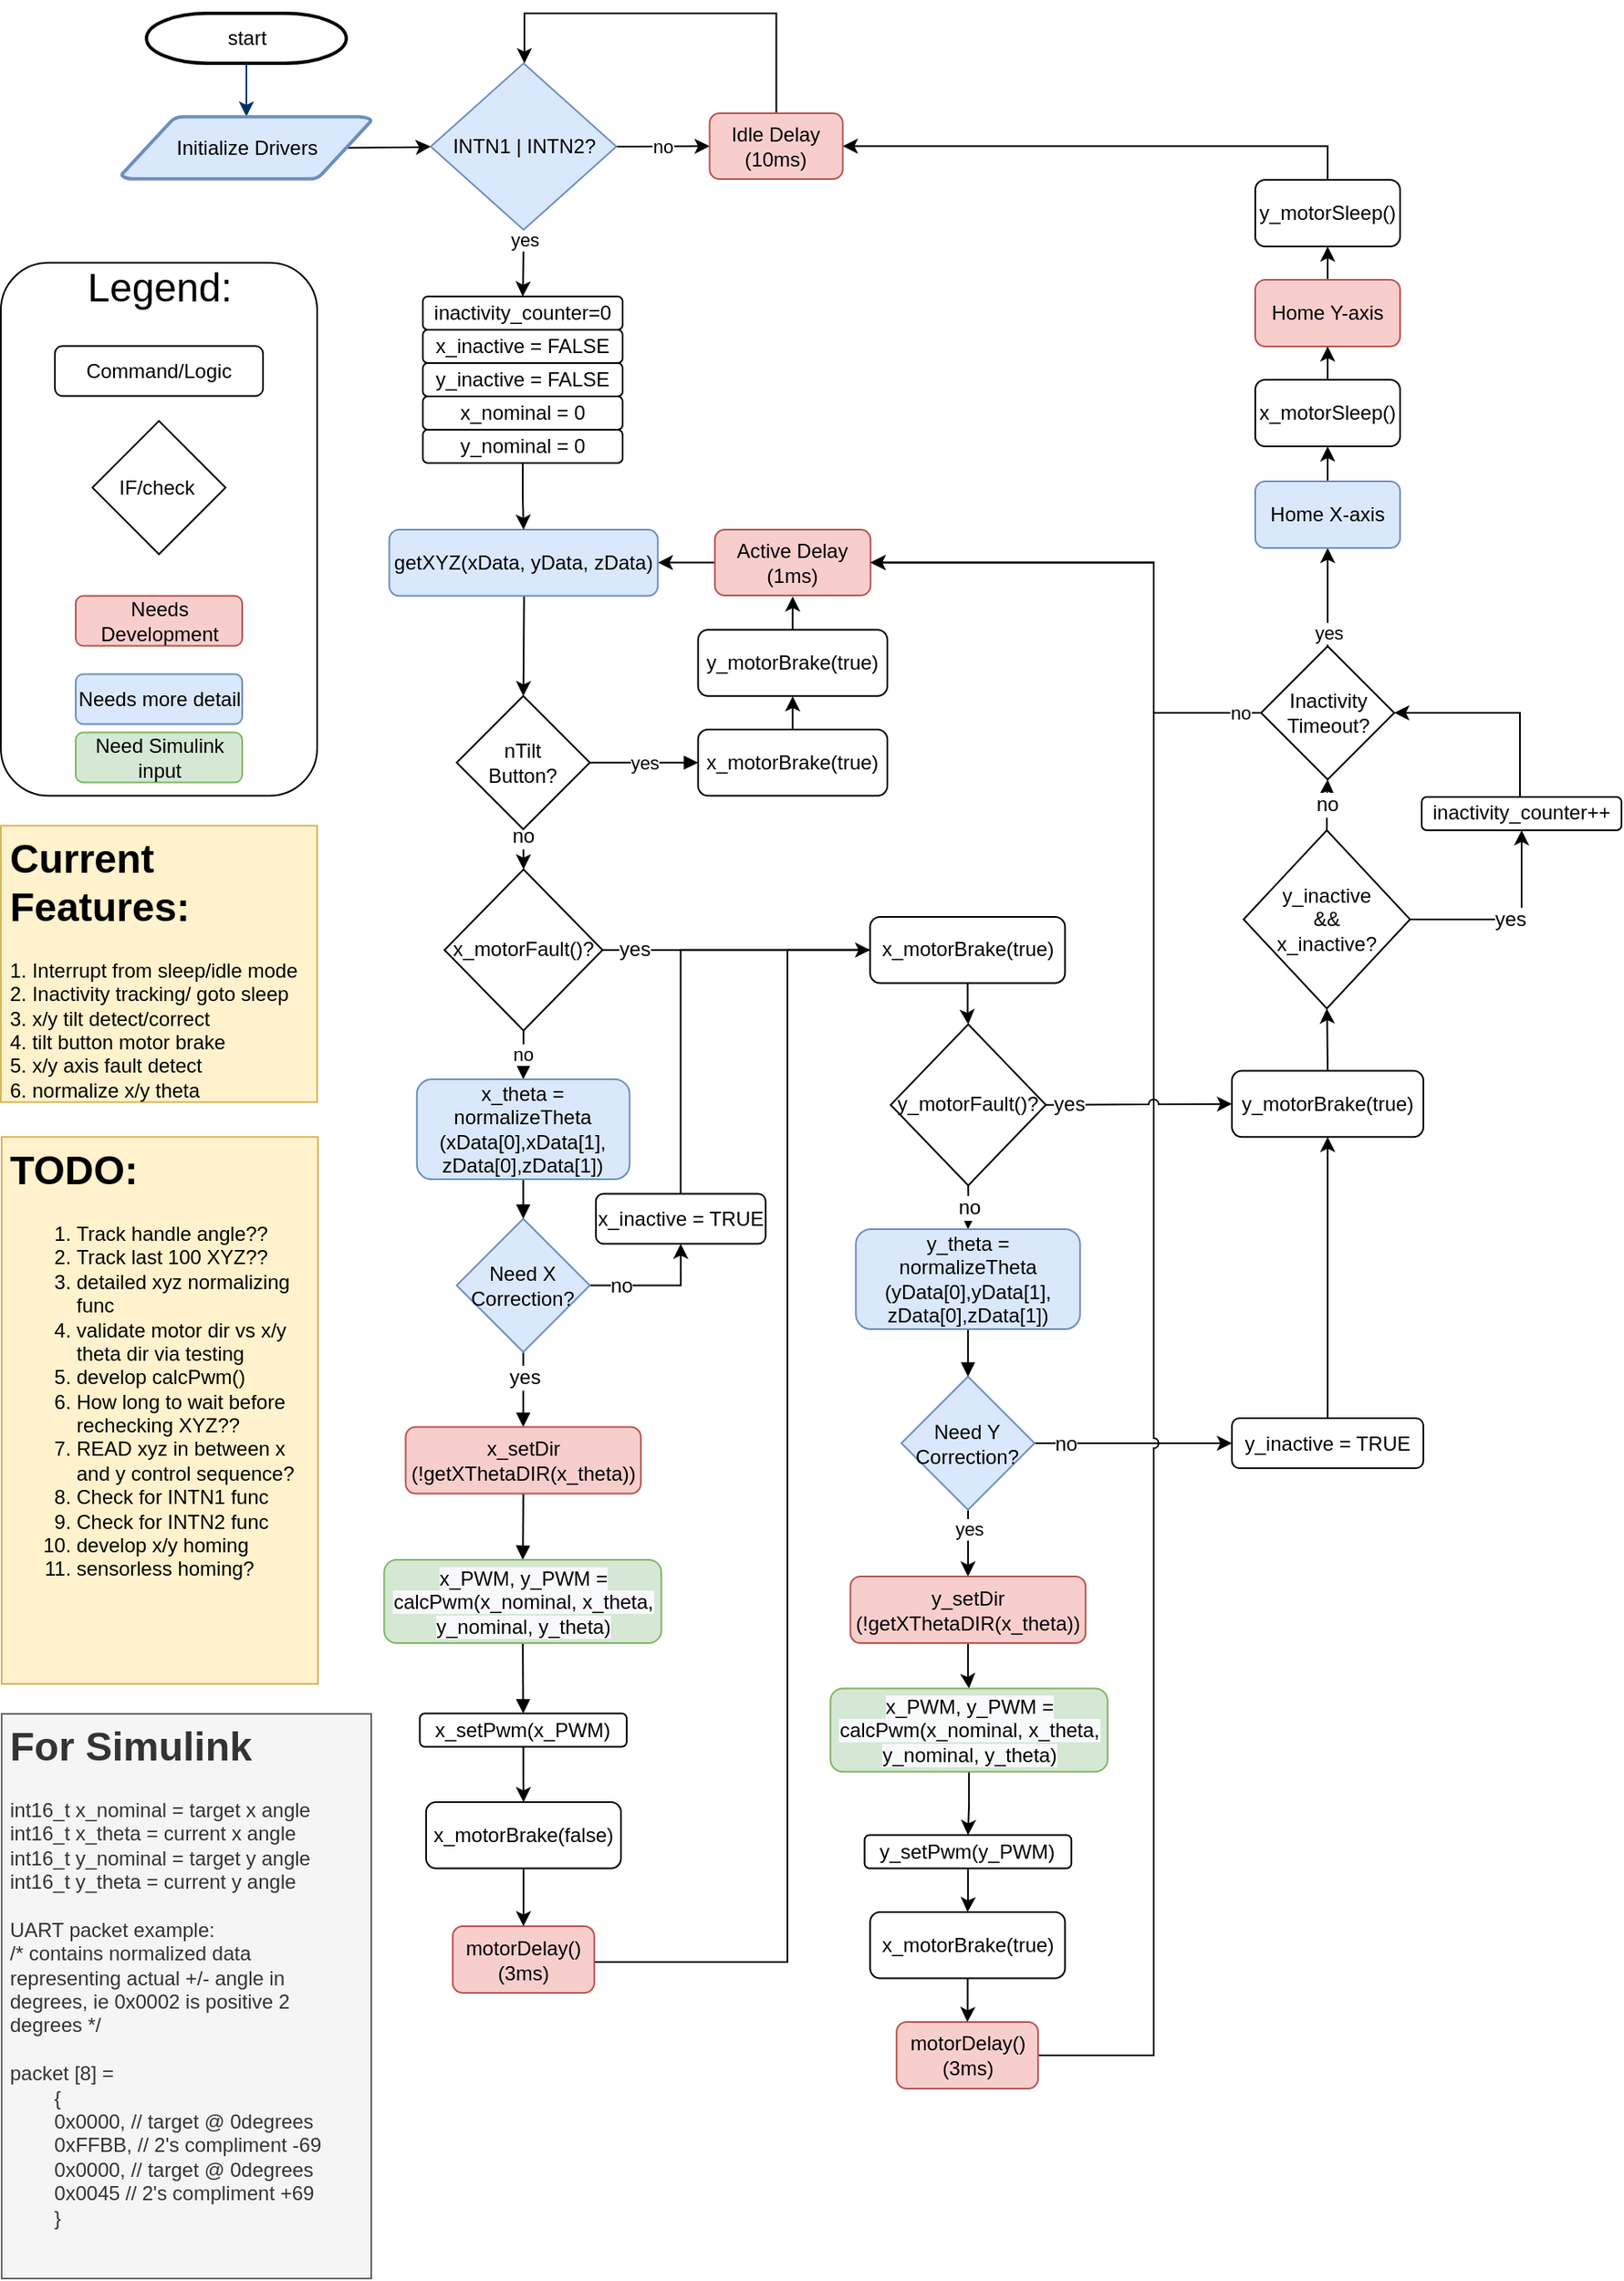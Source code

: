 <mxfile version="20.2.3" type="device"><diagram id="6a731a19-8d31-9384-78a2-239565b7b9f0" name="Page-1"><mxGraphModel dx="1038" dy="649" grid="1" gridSize="10" guides="1" tooltips="1" connect="1" arrows="1" fold="1" page="1" pageScale="1" pageWidth="1169" pageHeight="827" background="none" math="0" shadow="0"><root><mxCell id="0"/><mxCell id="1" parent="0"/><mxCell id="6xx32e4W89tOnhxUxuoX-129" value="" style="rounded=1;whiteSpace=wrap;html=1;strokeColor=default;" parent="1" vertex="1"><mxGeometry x="7.5" y="189.75" width="190" height="320" as="geometry"/></mxCell><mxCell id="2" value="start" style="shape=mxgraph.flowchart.terminator;strokeWidth=2;gradientColor=none;gradientDirection=north;fontStyle=0;html=1;" parent="1" vertex="1"><mxGeometry x="95" y="40" width="120" height="30" as="geometry"/></mxCell><mxCell id="6xx32e4W89tOnhxUxuoX-76" style="edgeStyle=orthogonalEdgeStyle;rounded=0;orthogonalLoop=0;jettySize=auto;html=1;entryX=0.5;entryY=0;entryDx=0;entryDy=0;exitX=0.48;exitY=0.981;exitDx=0;exitDy=0;exitPerimeter=0;noJump=0;jumpStyle=arc;" parent="1" source="6xx32e4W89tOnhxUxuoX-126" target="QE-McNRsje7gDKo0mKo5-7" edge="1"><mxGeometry relative="1" as="geometry"><mxPoint x="319.767" y="389.75" as="sourcePoint"/><Array as="points"><mxPoint x="321.82" y="388.75"/><mxPoint x="321.82" y="419.75"/></Array></mxGeometry></mxCell><mxCell id="7" style="fontStyle=1;strokeColor=#003366;strokeWidth=1;html=1;entryX=0.5;entryY=0;entryDx=0;entryDy=0;entryPerimeter=0;noJump=0;orthogonalLoop=0;jumpStyle=arc;" parent="1" source="2" target="6xx32e4W89tOnhxUxuoX-58" edge="1"><mxGeometry relative="1" as="geometry"/></mxCell><mxCell id="6xx32e4W89tOnhxUxuoX-59" style="edgeStyle=orthogonalEdgeStyle;rounded=0;orthogonalLoop=0;jettySize=auto;html=1;entryX=0;entryY=0.5;entryDx=0;entryDy=0;exitX=0.905;exitY=0.5;exitDx=0;exitDy=0;exitPerimeter=0;noJump=0;jumpStyle=arc;" parent="1" source="6xx32e4W89tOnhxUxuoX-58" target="6xx32e4W89tOnhxUxuoX-61" edge="1"><mxGeometry relative="1" as="geometry"><mxPoint x="260" y="130" as="targetPoint"/></mxGeometry></mxCell><mxCell id="6xx32e4W89tOnhxUxuoX-58" value="Initialize Drivers" style="shape=mxgraph.flowchart.data;strokeWidth=2;gradientDirection=north;fontStyle=0;html=1;fillColor=#dae8fc;strokeColor=#6c8ebf;" parent="1" vertex="1"><mxGeometry x="80" y="102" width="150" height="37.5" as="geometry"/></mxCell><mxCell id="6xx32e4W89tOnhxUxuoX-70" value="yes" style="edgeStyle=orthogonalEdgeStyle;rounded=0;orthogonalLoop=0;jettySize=auto;html=1;noJump=0;jumpStyle=arc;" parent="1" source="6xx32e4W89tOnhxUxuoX-61" target="6xx32e4W89tOnhxUxuoX-117" edge="1"><mxGeometry x="-0.669" relative="1" as="geometry"><mxPoint as="offset"/></mxGeometry></mxCell><mxCell id="6xx32e4W89tOnhxUxuoX-106" value="no" style="edgeStyle=orthogonalEdgeStyle;rounded=0;orthogonalLoop=0;jettySize=auto;html=1;entryX=0;entryY=0.5;entryDx=0;entryDy=0;noJump=0;jumpStyle=arc;" parent="1" source="6xx32e4W89tOnhxUxuoX-61" target="6xx32e4W89tOnhxUxuoX-105" edge="1"><mxGeometry relative="1" as="geometry"/></mxCell><mxCell id="6xx32e4W89tOnhxUxuoX-61" value="&lt;font style=&quot;font-size: 12px;&quot;&gt;INTN1 | INTN2?&lt;/font&gt;" style="rhombus;whiteSpace=wrap;html=1;fillColor=#dae8fc;strokeColor=#6c8ebf;" parent="1" vertex="1"><mxGeometry x="265.75" y="70" width="111.5" height="100" as="geometry"/></mxCell><mxCell id="6xx32e4W89tOnhxUxuoX-72" style="edgeStyle=orthogonalEdgeStyle;rounded=0;orthogonalLoop=0;jettySize=auto;html=1;entryX=1;entryY=0.5;entryDx=0;entryDy=0;exitX=0;exitY=0.5;exitDx=0;exitDy=0;noJump=0;jumpStyle=arc;" parent="1" source="6xx32e4W89tOnhxUxuoX-81" target="6xx32e4W89tOnhxUxuoX-126" edge="1"><mxGeometry relative="1" as="geometry"><mxPoint x="442.97" y="370.25" as="sourcePoint"/><mxPoint x="387.05" y="370.25" as="targetPoint"/></mxGeometry></mxCell><mxCell id="6xx32e4W89tOnhxUxuoX-81" value="&lt;span style=&quot;&quot;&gt;Active Delay (1ms)&lt;/span&gt;" style="rounded=1;whiteSpace=wrap;html=1;fillColor=#f8cecc;strokeColor=#b85450;" parent="1" vertex="1"><mxGeometry x="436.41" y="350" width="93.5" height="39.5" as="geometry"/></mxCell><mxCell id="JEm0pHdiT0iMDjbF1tSp-11" style="edgeStyle=orthogonalEdgeStyle;rounded=0;orthogonalLoop=1;jettySize=auto;html=1;" parent="1" source="6xx32e4W89tOnhxUxuoX-82" target="QE-McNRsje7gDKo0mKo5-20" edge="1"><mxGeometry relative="1" as="geometry"/></mxCell><mxCell id="6xx32e4W89tOnhxUxuoX-82" value="x_motorBrake(true)" style="rounded=1;whiteSpace=wrap;html=1;" parent="1" vertex="1"><mxGeometry x="529.67" y="582.5" width="117.05" height="39.75" as="geometry"/></mxCell><mxCell id="6xx32e4W89tOnhxUxuoX-110" value="yes" style="edgeStyle=orthogonalEdgeStyle;rounded=0;orthogonalLoop=0;jettySize=auto;html=1;entryX=0.5;entryY=0;entryDx=0;entryDy=0;noJump=0;jumpStyle=arc;" parent="1" source="6xx32e4W89tOnhxUxuoX-84" target="QE-McNRsje7gDKo0mKo5-53" edge="1"><mxGeometry x="-0.424" relative="1" as="geometry"><mxPoint as="offset"/></mxGeometry></mxCell><mxCell id="QE-McNRsje7gDKo0mKo5-81" value="no" style="edgeStyle=orthogonalEdgeStyle;rounded=0;jumpStyle=arc;orthogonalLoop=1;jettySize=auto;html=1;entryX=0;entryY=0.5;entryDx=0;entryDy=0;fontSize=12;endArrow=classic;endFill=1;" parent="1" source="6xx32e4W89tOnhxUxuoX-84" target="QE-McNRsje7gDKo0mKo5-70" edge="1"><mxGeometry x="-0.685" relative="1" as="geometry"><mxPoint as="offset"/></mxGeometry></mxCell><mxCell id="6xx32e4W89tOnhxUxuoX-84" value="Need Y Correction?" style="rhombus;whiteSpace=wrap;html=1;fillColor=#dae8fc;strokeColor=#6c8ebf;" parent="1" vertex="1"><mxGeometry x="548.45" y="858.5" width="80" height="80" as="geometry"/></mxCell><mxCell id="JEm0pHdiT0iMDjbF1tSp-14" style="edgeStyle=orthogonalEdgeStyle;rounded=0;orthogonalLoop=1;jettySize=auto;html=1;entryX=0.5;entryY=0;entryDx=0;entryDy=0;" parent="1" source="6xx32e4W89tOnhxUxuoX-88" target="JEm0pHdiT0iMDjbF1tSp-12" edge="1"><mxGeometry relative="1" as="geometry"/></mxCell><mxCell id="6xx32e4W89tOnhxUxuoX-88" value="x_setPwm(x_PWM)" style="rounded=1;whiteSpace=wrap;html=1;" parent="1" vertex="1"><mxGeometry x="259.19" y="1060.75" width="124.25" height="20" as="geometry"/></mxCell><mxCell id="QE-McNRsje7gDKo0mKo5-87" style="edgeStyle=orthogonalEdgeStyle;rounded=0;jumpStyle=arc;orthogonalLoop=1;jettySize=auto;html=1;entryX=0.5;entryY=1;entryDx=0;entryDy=0;fontSize=12;endArrow=classic;endFill=1;" parent="1" source="6xx32e4W89tOnhxUxuoX-93" target="QE-McNRsje7gDKo0mKo5-83" edge="1"><mxGeometry relative="1" as="geometry"/></mxCell><mxCell id="6xx32e4W89tOnhxUxuoX-93" value="y_motorBrake(true)" style="rounded=1;whiteSpace=wrap;html=1;" parent="1" vertex="1"><mxGeometry x="747" y="674.88" width="115" height="39.75" as="geometry"/></mxCell><mxCell id="QE-McNRsje7gDKo0mKo5-25" style="edgeStyle=orthogonalEdgeStyle;rounded=0;orthogonalLoop=1;jettySize=auto;html=1;entryX=1;entryY=0.5;entryDx=0;entryDy=0;jumpStyle=arc;exitX=1;exitY=0.5;exitDx=0;exitDy=0;" parent="1" source="QE-McNRsje7gDKo0mKo5-63" target="6xx32e4W89tOnhxUxuoX-81" edge="1"><mxGeometry relative="1" as="geometry"><mxPoint x="707.32" y="1213.75" as="sourcePoint"/><Array as="points"><mxPoint x="700" y="1266"/><mxPoint x="700" y="370"/></Array></mxGeometry></mxCell><mxCell id="6xx32e4W89tOnhxUxuoX-101" value="&lt;h1&gt;TODO:&lt;/h1&gt;&lt;p&gt;&lt;/p&gt;&lt;ol&gt;&lt;li&gt;Track handle angle??&lt;/li&gt;&lt;li&gt;Track last 100 XYZ??&lt;/li&gt;&lt;li&gt;detailed xyz normalizing func&lt;/li&gt;&lt;li&gt;validate motor dir vs x/y theta dir via testing&lt;/li&gt;&lt;li&gt;develop calcPwm()&lt;/li&gt;&lt;li&gt;How long to wait before rechecking XYZ??&lt;/li&gt;&lt;li&gt;READ xyz in between x and y control sequence?&lt;/li&gt;&lt;li&gt;Check for INTN1 func&lt;/li&gt;&lt;li&gt;Check for INTN2 func&lt;/li&gt;&lt;li&gt;develop x/y homing&lt;/li&gt;&lt;li&gt;sensorless homing?&lt;/li&gt;&lt;/ol&gt;&lt;p&gt;&lt;/p&gt;" style="text;html=1;strokeColor=#d6b656;fillColor=#fff2cc;spacing=5;spacingTop=-20;whiteSpace=wrap;overflow=hidden;rounded=0;" parent="1" vertex="1"><mxGeometry x="8" y="714.63" width="190" height="328.37" as="geometry"/></mxCell><mxCell id="6xx32e4W89tOnhxUxuoX-104" value="yes" style="edgeStyle=orthogonalEdgeStyle;rounded=0;orthogonalLoop=0;jettySize=auto;html=1;exitX=0.5;exitY=0;exitDx=0;exitDy=0;entryX=0.5;entryY=1;entryDx=0;entryDy=0;noJump=0;jumpStyle=arc;" parent="1" source="6xx32e4W89tOnhxUxuoX-102" target="6xx32e4W89tOnhxUxuoX-144" edge="1"><mxGeometry x="-0.729" relative="1" as="geometry"><mxPoint x="716" y="280" as="targetPoint"/><Array as="points"/><mxPoint as="offset"/></mxGeometry></mxCell><mxCell id="6xx32e4W89tOnhxUxuoX-112" value="no" style="edgeStyle=orthogonalEdgeStyle;rounded=0;orthogonalLoop=0;jettySize=auto;html=1;entryX=1;entryY=0.5;entryDx=0;entryDy=0;exitX=0;exitY=0.5;exitDx=0;exitDy=0;noJump=0;jumpStyle=arc;" parent="1" source="6xx32e4W89tOnhxUxuoX-102" target="6xx32e4W89tOnhxUxuoX-81" edge="1"><mxGeometry x="-0.92" relative="1" as="geometry"><mxPoint as="offset"/><Array as="points"><mxPoint x="700" y="460"/><mxPoint x="700" y="370"/></Array></mxGeometry></mxCell><mxCell id="6xx32e4W89tOnhxUxuoX-102" value="Inactivity Timeout?" style="rhombus;whiteSpace=wrap;html=1;" parent="1" vertex="1"><mxGeometry x="764.5" y="420" width="80" height="80" as="geometry"/></mxCell><mxCell id="6xx32e4W89tOnhxUxuoX-107" style="edgeStyle=orthogonalEdgeStyle;rounded=0;orthogonalLoop=0;jettySize=auto;html=1;entryX=0.5;entryY=0;entryDx=0;entryDy=0;noJump=0;jumpStyle=arc;" parent="1" source="6xx32e4W89tOnhxUxuoX-105" target="6xx32e4W89tOnhxUxuoX-61" edge="1"><mxGeometry relative="1" as="geometry"><Array as="points"><mxPoint x="473" y="40"/><mxPoint x="322" y="40"/><mxPoint x="322" y="70"/></Array></mxGeometry></mxCell><mxCell id="6xx32e4W89tOnhxUxuoX-105" value="&lt;span style=&quot;&quot;&gt;Idle Delay (10ms)&lt;/span&gt;" style="rounded=1;whiteSpace=wrap;html=1;fillColor=#f8cecc;strokeColor=#b85450;" parent="1" vertex="1"><mxGeometry x="433.25" y="100" width="80" height="39.5" as="geometry"/></mxCell><mxCell id="QE-McNRsje7gDKo0mKo5-91" style="edgeStyle=orthogonalEdgeStyle;rounded=0;jumpStyle=arc;orthogonalLoop=1;jettySize=auto;html=1;entryX=1;entryY=0.5;entryDx=0;entryDy=0;fontSize=12;endArrow=classic;endFill=1;" parent="1" source="6xx32e4W89tOnhxUxuoX-115" target="6xx32e4W89tOnhxUxuoX-102" edge="1"><mxGeometry relative="1" as="geometry"><Array as="points"><mxPoint x="920" y="460"/></Array></mxGeometry></mxCell><mxCell id="6xx32e4W89tOnhxUxuoX-115" value="inactivity_counter++" style="rounded=1;whiteSpace=wrap;html=1;" parent="1" vertex="1"><mxGeometry x="861" y="510.49" width="120" height="20" as="geometry"/></mxCell><mxCell id="6xx32e4W89tOnhxUxuoX-117" value="inactivity_counter=0" style="rounded=1;whiteSpace=wrap;html=1;" parent="1" vertex="1"><mxGeometry x="261" y="210" width="120" height="20" as="geometry"/></mxCell><mxCell id="6xx32e4W89tOnhxUxuoX-120" value="Command/Logic" style="rounded=1;whiteSpace=wrap;html=1;strokeColor=default;" parent="1" vertex="1"><mxGeometry x="40" y="239.75" width="125" height="30" as="geometry"/></mxCell><mxCell id="6xx32e4W89tOnhxUxuoX-121" value="IF/check&amp;nbsp;" style="rhombus;whiteSpace=wrap;html=1;strokeColor=default;" parent="1" vertex="1"><mxGeometry x="62.5" y="284.75" width="80" height="80" as="geometry"/></mxCell><mxCell id="6xx32e4W89tOnhxUxuoX-124" value="&lt;font style=&quot;font-size: 24px;&quot;&gt;Legend:&lt;/font&gt;" style="text;html=1;strokeColor=none;fillColor=none;align=center;verticalAlign=middle;whiteSpace=wrap;rounded=0;" parent="1" vertex="1"><mxGeometry x="72.5" y="189.75" width="60" height="30" as="geometry"/></mxCell><mxCell id="6xx32e4W89tOnhxUxuoX-126" value="getXYZ(xData, yData, zData)" style="rounded=1;whiteSpace=wrap;html=1;fillColor=#dae8fc;strokeColor=#6c8ebf;" parent="1" vertex="1"><mxGeometry x="240.84" y="350" width="161.32" height="39.75" as="geometry"/></mxCell><mxCell id="6xx32e4W89tOnhxUxuoX-134" style="edgeStyle=orthogonalEdgeStyle;rounded=0;orthogonalLoop=0;jettySize=auto;html=1;entryX=0.5;entryY=1;entryDx=0;entryDy=0;fontSize=24;noJump=0;jumpStyle=arc;" parent="1" source="6xx32e4W89tOnhxUxuoX-130" target="6xx32e4W89tOnhxUxuoX-145" edge="1"><mxGeometry relative="1" as="geometry"/></mxCell><mxCell id="6xx32e4W89tOnhxUxuoX-130" value="x_motorSleep()" style="rounded=1;whiteSpace=wrap;html=1;" parent="1" vertex="1"><mxGeometry x="761" y="260" width="87" height="40" as="geometry"/></mxCell><mxCell id="QE-McNRsje7gDKo0mKo5-93" style="edgeStyle=orthogonalEdgeStyle;rounded=0;jumpStyle=arc;orthogonalLoop=1;jettySize=auto;html=1;entryX=1;entryY=0.5;entryDx=0;entryDy=0;fontSize=12;endArrow=classic;endFill=1;" parent="1" source="6xx32e4W89tOnhxUxuoX-133" target="6xx32e4W89tOnhxUxuoX-105" edge="1"><mxGeometry relative="1" as="geometry"><Array as="points"><mxPoint x="804" y="120"/></Array></mxGeometry></mxCell><mxCell id="6xx32e4W89tOnhxUxuoX-133" value="y_motorSleep()" style="rounded=1;whiteSpace=wrap;html=1;" parent="1" vertex="1"><mxGeometry x="761" y="140" width="87" height="40" as="geometry"/></mxCell><mxCell id="6xx32e4W89tOnhxUxuoX-165" style="edgeStyle=none;rounded=0;orthogonalLoop=0;jettySize=auto;html=1;entryX=0.5;entryY=1;entryDx=0;entryDy=0;fontSize=12;noJump=0;jumpStyle=arc;" parent="1" source="6xx32e4W89tOnhxUxuoX-144" target="6xx32e4W89tOnhxUxuoX-130" edge="1"><mxGeometry relative="1" as="geometry"/></mxCell><mxCell id="6xx32e4W89tOnhxUxuoX-144" value="Home X-axis" style="rounded=1;whiteSpace=wrap;html=1;fillColor=#dae8fc;strokeColor=#6c8ebf;" parent="1" vertex="1"><mxGeometry x="761" y="321" width="87" height="40" as="geometry"/></mxCell><mxCell id="6xx32e4W89tOnhxUxuoX-166" style="edgeStyle=none;rounded=0;orthogonalLoop=0;jettySize=auto;html=1;entryX=0.5;entryY=1;entryDx=0;entryDy=0;fontSize=12;noJump=0;jumpStyle=arc;" parent="1" source="6xx32e4W89tOnhxUxuoX-145" target="6xx32e4W89tOnhxUxuoX-133" edge="1"><mxGeometry relative="1" as="geometry"/></mxCell><mxCell id="6xx32e4W89tOnhxUxuoX-145" value="Home Y-axis" style="rounded=1;whiteSpace=wrap;html=1;fillColor=#f8cecc;strokeColor=#b85450;" parent="1" vertex="1"><mxGeometry x="761" y="200" width="87" height="40" as="geometry"/></mxCell><mxCell id="6xx32e4W89tOnhxUxuoX-158" value="no" style="edgeStyle=orthogonalEdgeStyle;rounded=0;orthogonalLoop=0;jettySize=auto;html=1;exitX=0.5;exitY=1;exitDx=0;exitDy=0;fontSize=12;noJump=0;jumpStyle=arc;entryX=0.5;entryY=0;entryDx=0;entryDy=0;" parent="1" source="QE-McNRsje7gDKo0mKo5-7" target="QE-McNRsje7gDKo0mKo5-15" edge="1"><mxGeometry x="-0.634" relative="1" as="geometry"><mxPoint x="308.32" y="847.75" as="sourcePoint"/><mxPoint x="319.18" y="558.83" as="targetPoint"/><Array as="points"/><mxPoint as="offset"/></mxGeometry></mxCell><mxCell id="6xx32e4W89tOnhxUxuoX-162" style="rounded=0;orthogonalLoop=0;jettySize=auto;html=1;fontSize=12;strokeColor=none;noJump=0;jumpStyle=arc;" parent="1" edge="1"><mxGeometry relative="1" as="geometry"><mxPoint x="403.32" y="1197.75" as="targetPoint"/><mxPoint x="403.32" y="1145.75" as="sourcePoint"/></mxGeometry></mxCell><mxCell id="QE-McNRsje7gDKo0mKo5-26" value="yes" style="edgeStyle=orthogonalEdgeStyle;rounded=0;jumpStyle=arc;orthogonalLoop=1;jettySize=auto;html=1;entryX=0;entryY=0.5;entryDx=0;entryDy=0;endArrow=block;endFill=1;" parent="1" source="QE-McNRsje7gDKo0mKo5-7" target="QE-McNRsje7gDKo0mKo5-9" edge="1"><mxGeometry relative="1" as="geometry"/></mxCell><mxCell id="QE-McNRsje7gDKo0mKo5-7" value="nTilt&lt;br&gt;Button?" style="rhombus;whiteSpace=wrap;html=1;" parent="1" vertex="1"><mxGeometry x="281.32" y="449.88" width="80" height="80" as="geometry"/></mxCell><mxCell id="JEm0pHdiT0iMDjbF1tSp-8" style="edgeStyle=orthogonalEdgeStyle;rounded=0;orthogonalLoop=1;jettySize=auto;html=1;entryX=0.5;entryY=1;entryDx=0;entryDy=0;" parent="1" source="QE-McNRsje7gDKo0mKo5-8" target="6xx32e4W89tOnhxUxuoX-81" edge="1"><mxGeometry relative="1" as="geometry"/></mxCell><mxCell id="QE-McNRsje7gDKo0mKo5-8" value="y_motorBrake(true)" style="rounded=1;whiteSpace=wrap;html=1;" parent="1" vertex="1"><mxGeometry x="426.32" y="410.13" width="113.68" height="39.75" as="geometry"/></mxCell><mxCell id="JEm0pHdiT0iMDjbF1tSp-7" style="edgeStyle=orthogonalEdgeStyle;rounded=0;orthogonalLoop=1;jettySize=auto;html=1;entryX=0.5;entryY=1;entryDx=0;entryDy=0;" parent="1" source="QE-McNRsje7gDKo0mKo5-9" target="QE-McNRsje7gDKo0mKo5-8" edge="1"><mxGeometry relative="1" as="geometry"/></mxCell><mxCell id="QE-McNRsje7gDKo0mKo5-9" value="x_motorBrake(true)" style="rounded=1;whiteSpace=wrap;html=1;" parent="1" vertex="1"><mxGeometry x="426.32" y="470" width="113.68" height="39.75" as="geometry"/></mxCell><mxCell id="QE-McNRsje7gDKo0mKo5-47" value="yes" style="edgeStyle=orthogonalEdgeStyle;rounded=0;jumpStyle=arc;orthogonalLoop=1;jettySize=auto;html=1;entryX=0.5;entryY=0;entryDx=0;entryDy=0;fontSize=12;endArrow=block;endFill=1;" parent="1" source="QE-McNRsje7gDKo0mKo5-14" target="QE-McNRsje7gDKo0mKo5-42" edge="1"><mxGeometry x="-0.342" y="1" relative="1" as="geometry"><mxPoint x="321.32" y="928.75" as="targetPoint"/><mxPoint as="offset"/></mxGeometry></mxCell><mxCell id="QE-McNRsje7gDKo0mKo5-71" value="no" style="edgeStyle=orthogonalEdgeStyle;rounded=0;jumpStyle=arc;orthogonalLoop=1;jettySize=auto;html=1;entryX=0.5;entryY=1;entryDx=0;entryDy=0;fontSize=12;endArrow=classic;endFill=1;" parent="1" source="QE-McNRsje7gDKo0mKo5-14" target="QE-McNRsje7gDKo0mKo5-69" edge="1"><mxGeometry x="-0.522" relative="1" as="geometry"><mxPoint as="offset"/></mxGeometry></mxCell><mxCell id="QE-McNRsje7gDKo0mKo5-14" value="Need X Correction?" style="rhombus;whiteSpace=wrap;html=1;fillColor=#dae8fc;strokeColor=#6c8ebf;" parent="1" vertex="1"><mxGeometry x="281.31" y="763.75" width="80" height="80" as="geometry"/></mxCell><mxCell id="QE-McNRsje7gDKo0mKo5-27" value="no" style="edgeStyle=orthogonalEdgeStyle;rounded=0;jumpStyle=arc;orthogonalLoop=1;jettySize=auto;html=1;entryX=0.5;entryY=0;entryDx=0;entryDy=0;endArrow=block;endFill=1;" parent="1" source="QE-McNRsje7gDKo0mKo5-15" target="QE-McNRsje7gDKo0mKo5-49" edge="1"><mxGeometry relative="1" as="geometry"><mxPoint x="320.962" y="720.71" as="targetPoint"/></mxGeometry></mxCell><mxCell id="QE-McNRsje7gDKo0mKo5-72" value="yes" style="edgeStyle=orthogonalEdgeStyle;rounded=0;jumpStyle=arc;orthogonalLoop=1;jettySize=auto;html=1;entryX=0;entryY=0.5;entryDx=0;entryDy=0;fontSize=12;endArrow=classic;endFill=1;" parent="1" source="QE-McNRsje7gDKo0mKo5-15" target="6xx32e4W89tOnhxUxuoX-82" edge="1"><mxGeometry x="-0.765" relative="1" as="geometry"><mxPoint as="offset"/></mxGeometry></mxCell><mxCell id="QE-McNRsje7gDKo0mKo5-15" value="x_motorFault()?" style="rhombus;whiteSpace=wrap;html=1;" parent="1" vertex="1"><mxGeometry x="274" y="554" width="94.94" height="96.75" as="geometry"/></mxCell><mxCell id="QE-McNRsje7gDKo0mKo5-62" value="no" style="edgeStyle=orthogonalEdgeStyle;rounded=0;jumpStyle=arc;orthogonalLoop=1;jettySize=auto;html=1;entryX=0.5;entryY=0;entryDx=0;entryDy=0;fontSize=12;endArrow=block;endFill=1;" parent="1" source="QE-McNRsje7gDKo0mKo5-20" target="QE-McNRsje7gDKo0mKo5-52" edge="1"><mxGeometry relative="1" as="geometry"/></mxCell><mxCell id="QE-McNRsje7gDKo0mKo5-80" value="yes" style="edgeStyle=orthogonalEdgeStyle;rounded=0;jumpStyle=arc;orthogonalLoop=1;jettySize=auto;html=1;entryX=0;entryY=0.5;entryDx=0;entryDy=0;fontSize=12;endArrow=classic;endFill=1;" parent="1" source="QE-McNRsje7gDKo0mKo5-20" target="6xx32e4W89tOnhxUxuoX-93" edge="1"><mxGeometry x="-0.758" relative="1" as="geometry"><mxPoint as="offset"/></mxGeometry></mxCell><mxCell id="QE-McNRsje7gDKo0mKo5-20" value="y_motorFault()?" style="rhombus;whiteSpace=wrap;html=1;" parent="1" vertex="1"><mxGeometry x="542" y="647" width="93.23" height="96.75" as="geometry"/></mxCell><mxCell id="QE-McNRsje7gDKo0mKo5-28" value="Needs Development" style="rounded=1;whiteSpace=wrap;html=1;fillColor=#f8cecc;strokeColor=#b85450;" parent="1" vertex="1"><mxGeometry x="52.5" y="389.75" width="100" height="30" as="geometry"/></mxCell><mxCell id="QE-McNRsje7gDKo0mKo5-29" value="Needs more detail" style="rounded=1;whiteSpace=wrap;html=1;fillColor=#dae8fc;strokeColor=#6c8ebf;" parent="1" vertex="1"><mxGeometry x="52.5" y="436.75" width="100" height="30" as="geometry"/></mxCell><mxCell id="QE-McNRsje7gDKo0mKo5-77" style="edgeStyle=orthogonalEdgeStyle;rounded=0;jumpStyle=arc;orthogonalLoop=1;jettySize=auto;html=1;fontSize=12;endArrow=none;endFill=0;entryX=0;entryY=0.5;entryDx=0;entryDy=0;" parent="1" source="QE-McNRsje7gDKo0mKo5-30" target="6xx32e4W89tOnhxUxuoX-82" edge="1"><mxGeometry relative="1" as="geometry"><mxPoint x="530" y="600.0" as="targetPoint"/><Array as="points"><mxPoint x="480" y="1210"/><mxPoint x="480" y="602"/></Array></mxGeometry></mxCell><mxCell id="QE-McNRsje7gDKo0mKo5-30" value="motorDelay() (3ms)" style="rounded=1;whiteSpace=wrap;html=1;fontSize=12;fillColor=#f8cecc;strokeColor=#b85450;" parent="1" vertex="1"><mxGeometry x="278.94" y="1188.5" width="85" height="40" as="geometry"/></mxCell><mxCell id="QE-McNRsje7gDKo0mKo5-57" style="edgeStyle=orthogonalEdgeStyle;rounded=0;jumpStyle=arc;orthogonalLoop=1;jettySize=auto;html=1;fontSize=12;endArrow=block;endFill=1;entryX=0.5;entryY=0;entryDx=0;entryDy=0;" parent="1" source="QE-McNRsje7gDKo0mKo5-42" target="QE-McNRsje7gDKo0mKo5-55" edge="1"><mxGeometry relative="1" as="geometry"><mxPoint x="321.305" y="948.75" as="targetPoint"/></mxGeometry></mxCell><mxCell id="QE-McNRsje7gDKo0mKo5-42" value="x_setDir&lt;br&gt;(!getXThetaDIR(x_theta))" style="rounded=1;whiteSpace=wrap;html=1;fillColor=#f8cecc;strokeColor=#b85450;" parent="1" vertex="1"><mxGeometry x="250.68" y="888.75" width="141.25" height="40" as="geometry"/></mxCell><mxCell id="QE-McNRsje7gDKo0mKo5-51" style="edgeStyle=orthogonalEdgeStyle;rounded=0;jumpStyle=arc;orthogonalLoop=1;jettySize=auto;html=1;entryX=0.5;entryY=0;entryDx=0;entryDy=0;fontSize=12;endArrow=block;endFill=1;" parent="1" source="QE-McNRsje7gDKo0mKo5-49" target="QE-McNRsje7gDKo0mKo5-14" edge="1"><mxGeometry relative="1" as="geometry"/></mxCell><mxCell id="QE-McNRsje7gDKo0mKo5-49" value="x_theta = normalizeTheta&lt;br&gt;(xData[0],xData[1],&lt;br&gt;zData[0],zData[1])" style="rounded=1;whiteSpace=wrap;html=1;fontSize=12;fillColor=#dae8fc;strokeColor=#6c8ebf;" parent="1" vertex="1"><mxGeometry x="257.4" y="680" width="127.81" height="60" as="geometry"/></mxCell><mxCell id="QE-McNRsje7gDKo0mKo5-54" style="edgeStyle=orthogonalEdgeStyle;rounded=0;jumpStyle=arc;orthogonalLoop=1;jettySize=auto;html=1;entryX=0.5;entryY=0;entryDx=0;entryDy=0;fontSize=12;endArrow=block;endFill=1;" parent="1" source="QE-McNRsje7gDKo0mKo5-52" target="6xx32e4W89tOnhxUxuoX-84" edge="1"><mxGeometry relative="1" as="geometry"/></mxCell><mxCell id="QE-McNRsje7gDKo0mKo5-52" value="y_theta = normalizeTheta (yData[0],yData[1],&lt;br&gt;zData[0],zData[1])" style="rounded=1;whiteSpace=wrap;html=1;fontSize=12;fillColor=#dae8fc;strokeColor=#6c8ebf;" parent="1" vertex="1"><mxGeometry x="521.1" y="770" width="134.69" height="60" as="geometry"/></mxCell><mxCell id="_EGxUdtZ0qyN-du_mDIC-12" style="edgeStyle=orthogonalEdgeStyle;rounded=0;orthogonalLoop=1;jettySize=auto;html=1;entryX=0.5;entryY=0;entryDx=0;entryDy=0;" parent="1" source="QE-McNRsje7gDKo0mKo5-53" target="_EGxUdtZ0qyN-du_mDIC-11" edge="1"><mxGeometry relative="1" as="geometry"/></mxCell><mxCell id="QE-McNRsje7gDKo0mKo5-53" value="y_setDir&lt;br&gt;(!getXThetaDIR(x_theta))" style="rounded=1;whiteSpace=wrap;html=1;fillColor=#f8cecc;strokeColor=#b85450;" parent="1" vertex="1"><mxGeometry x="517.82" y="978.5" width="141.25" height="40" as="geometry"/></mxCell><mxCell id="QE-McNRsje7gDKo0mKo5-60" style="edgeStyle=orthogonalEdgeStyle;rounded=0;jumpStyle=arc;orthogonalLoop=1;jettySize=auto;html=1;entryX=0.5;entryY=0;entryDx=0;entryDy=0;fontSize=12;endArrow=block;endFill=1;" parent="1" source="QE-McNRsje7gDKo0mKo5-55" target="6xx32e4W89tOnhxUxuoX-88" edge="1"><mxGeometry relative="1" as="geometry"/></mxCell><mxCell id="QE-McNRsje7gDKo0mKo5-55" value="&lt;span style=&quot;color: rgb(0, 0, 0); font-family: Helvetica; font-size: 12px; font-style: normal; font-variant-ligatures: normal; font-variant-caps: normal; font-weight: 400; letter-spacing: normal; orphans: 2; text-align: center; text-indent: 0px; text-transform: none; widows: 2; word-spacing: 0px; -webkit-text-stroke-width: 0px; background-color: rgb(248, 249, 250); text-decoration-thickness: initial; text-decoration-style: initial; text-decoration-color: initial; float: none; display: inline !important;&quot;&gt;x_PWM, y_PWM = &lt;br&gt;calcPwm(x_nominal, x_theta, y_nominal, y_theta)&lt;/span&gt;" style="rounded=1;whiteSpace=wrap;html=1;fontSize=12;fillColor=#d5e8d4;strokeColor=#82b366;" parent="1" vertex="1"><mxGeometry x="237.75" y="968.5" width="166.5" height="50" as="geometry"/></mxCell><mxCell id="QE-McNRsje7gDKo0mKo5-63" value="motorDelay() (3ms)" style="rounded=1;whiteSpace=wrap;html=1;fontSize=12;fillColor=#f8cecc;strokeColor=#b85450;" parent="1" vertex="1"><mxGeometry x="545.57" y="1246" width="85" height="40" as="geometry"/></mxCell><mxCell id="QE-McNRsje7gDKo0mKo5-64" value="Need Simulink input" style="rounded=1;whiteSpace=wrap;html=1;fillColor=#d5e8d4;strokeColor=#82b366;" parent="1" vertex="1"><mxGeometry x="52.5" y="471.75" width="100" height="30" as="geometry"/></mxCell><mxCell id="JEm0pHdiT0iMDjbF1tSp-19" style="edgeStyle=orthogonalEdgeStyle;rounded=0;orthogonalLoop=1;jettySize=auto;html=1;entryX=0.5;entryY=0;entryDx=0;entryDy=0;" parent="1" source="QE-McNRsje7gDKo0mKo5-65" target="JEm0pHdiT0iMDjbF1tSp-16" edge="1"><mxGeometry relative="1" as="geometry"/></mxCell><mxCell id="QE-McNRsje7gDKo0mKo5-65" value="y_setPwm(y_PWM)" style="rounded=1;whiteSpace=wrap;html=1;" parent="1" vertex="1"><mxGeometry x="526.32" y="1133.75" width="124.25" height="20" as="geometry"/></mxCell><mxCell id="QE-McNRsje7gDKo0mKo5-73" style="edgeStyle=orthogonalEdgeStyle;rounded=0;jumpStyle=arc;orthogonalLoop=1;jettySize=auto;html=1;fontSize=12;endArrow=none;endFill=0;entryX=0;entryY=0.5;entryDx=0;entryDy=0;" parent="1" source="QE-McNRsje7gDKo0mKo5-69" target="6xx32e4W89tOnhxUxuoX-82" edge="1"><mxGeometry relative="1" as="geometry"><mxPoint x="456" y="600" as="targetPoint"/><Array as="points"><mxPoint x="416" y="602"/></Array></mxGeometry></mxCell><mxCell id="QE-McNRsje7gDKo0mKo5-69" value="x_inactive = TRUE" style="rounded=1;whiteSpace=wrap;html=1;fontSize=12;" parent="1" vertex="1"><mxGeometry x="364.94" y="748.75" width="101.93" height="30" as="geometry"/></mxCell><mxCell id="QE-McNRsje7gDKo0mKo5-92" style="edgeStyle=orthogonalEdgeStyle;rounded=0;jumpStyle=arc;orthogonalLoop=1;jettySize=auto;html=1;entryX=0.5;entryY=1;entryDx=0;entryDy=0;fontSize=12;endArrow=classic;endFill=1;" parent="1" source="QE-McNRsje7gDKo0mKo5-70" target="6xx32e4W89tOnhxUxuoX-93" edge="1"><mxGeometry relative="1" as="geometry"/></mxCell><mxCell id="QE-McNRsje7gDKo0mKo5-70" value="y_inactive = TRUE" style="rounded=1;whiteSpace=wrap;html=1;fontSize=12;" parent="1" vertex="1"><mxGeometry x="747.0" y="883.5" width="115" height="30" as="geometry"/></mxCell><mxCell id="QE-McNRsje7gDKo0mKo5-74" value="x_inactive = FALSE" style="rounded=1;whiteSpace=wrap;html=1;" parent="1" vertex="1"><mxGeometry x="261" y="230" width="120" height="20" as="geometry"/></mxCell><mxCell id="QE-McNRsje7gDKo0mKo5-75" value="y_inactive = FALSE" style="rounded=1;whiteSpace=wrap;html=1;" parent="1" vertex="1"><mxGeometry x="261" y="250" width="120" height="20" as="geometry"/></mxCell><mxCell id="QE-McNRsje7gDKo0mKo5-88" value="no" style="edgeStyle=orthogonalEdgeStyle;rounded=0;jumpStyle=arc;orthogonalLoop=1;jettySize=auto;html=1;entryX=0.5;entryY=1;entryDx=0;entryDy=0;fontSize=12;endArrow=classic;endFill=1;" parent="1" source="QE-McNRsje7gDKo0mKo5-83" target="6xx32e4W89tOnhxUxuoX-102" edge="1"><mxGeometry relative="1" as="geometry"/></mxCell><mxCell id="QE-McNRsje7gDKo0mKo5-89" value="yes" style="edgeStyle=orthogonalEdgeStyle;rounded=0;jumpStyle=arc;orthogonalLoop=1;jettySize=auto;html=1;entryX=0.5;entryY=1;entryDx=0;entryDy=0;fontSize=12;endArrow=classic;endFill=1;" parent="1" source="QE-McNRsje7gDKo0mKo5-83" target="6xx32e4W89tOnhxUxuoX-115" edge="1"><mxGeometry relative="1" as="geometry"/></mxCell><mxCell id="QE-McNRsje7gDKo0mKo5-83" value="y_inactive&lt;br&gt;&amp;amp;&amp;amp;&lt;br&gt;x_inactive?" style="rhombus;whiteSpace=wrap;html=1;fontSize=12;" parent="1" vertex="1"><mxGeometry x="754" y="530.49" width="100" height="107" as="geometry"/></mxCell><mxCell id="QE-McNRsje7gDKo0mKo5-97" value="&lt;h1&gt;Current Features:&lt;br&gt;&lt;/h1&gt;&lt;div&gt;1. Interrupt from sleep/idle mode&lt;/div&gt;&lt;div&gt;2. Inactivity tracking/ goto sleep&lt;/div&gt;&lt;div&gt;3. x/y tilt detect/correct&lt;/div&gt;&lt;div&gt;4. tilt button motor brake&lt;/div&gt;&lt;div&gt;5. x/y axis fault detect&lt;/div&gt;&lt;div&gt;6.&amp;nbsp;&lt;span style=&quot;background-color: initial;&quot;&gt;normalize x/y theta&lt;/span&gt;&lt;/div&gt;&lt;div&gt;&lt;br&gt;&lt;/div&gt;" style="text;html=1;strokeColor=#d6b656;fillColor=#fff2cc;spacing=5;spacingTop=-20;whiteSpace=wrap;overflow=hidden;rounded=0;fontSize=12;" parent="1" vertex="1"><mxGeometry x="7.5" y="527.74" width="190" height="166" as="geometry"/></mxCell><mxCell id="_EGxUdtZ0qyN-du_mDIC-7" value="x_nominal = 0" style="rounded=1;whiteSpace=wrap;html=1;" parent="1" vertex="1"><mxGeometry x="261" y="270" width="120" height="20" as="geometry"/></mxCell><mxCell id="_EGxUdtZ0qyN-du_mDIC-10" style="edgeStyle=orthogonalEdgeStyle;rounded=0;orthogonalLoop=1;jettySize=auto;html=1;entryX=0.5;entryY=0;entryDx=0;entryDy=0;" parent="1" source="_EGxUdtZ0qyN-du_mDIC-9" target="6xx32e4W89tOnhxUxuoX-126" edge="1"><mxGeometry relative="1" as="geometry"/></mxCell><mxCell id="_EGxUdtZ0qyN-du_mDIC-9" value="y_nominal = 0" style="rounded=1;whiteSpace=wrap;html=1;" parent="1" vertex="1"><mxGeometry x="261" y="290" width="120" height="20" as="geometry"/></mxCell><mxCell id="_EGxUdtZ0qyN-du_mDIC-13" style="edgeStyle=orthogonalEdgeStyle;rounded=0;orthogonalLoop=1;jettySize=auto;html=1;entryX=0.5;entryY=0;entryDx=0;entryDy=0;" parent="1" source="_EGxUdtZ0qyN-du_mDIC-11" target="QE-McNRsje7gDKo0mKo5-65" edge="1"><mxGeometry relative="1" as="geometry"/></mxCell><mxCell id="_EGxUdtZ0qyN-du_mDIC-11" value="&lt;span style=&quot;color: rgb(0, 0, 0); font-family: Helvetica; font-size: 12px; font-style: normal; font-variant-ligatures: normal; font-variant-caps: normal; font-weight: 400; letter-spacing: normal; orphans: 2; text-align: center; text-indent: 0px; text-transform: none; widows: 2; word-spacing: 0px; -webkit-text-stroke-width: 0px; background-color: rgb(248, 249, 250); text-decoration-thickness: initial; text-decoration-style: initial; text-decoration-color: initial; float: none; display: inline !important;&quot;&gt;x_PWM, y_PWM = &lt;br&gt;calcPwm(x_nominal, x_theta, y_nominal, y_theta)&lt;/span&gt;" style="rounded=1;whiteSpace=wrap;html=1;fontSize=12;fillColor=#d5e8d4;strokeColor=#82b366;" parent="1" vertex="1"><mxGeometry x="505.82" y="1045.75" width="166.5" height="50" as="geometry"/></mxCell><mxCell id="_EGxUdtZ0qyN-du_mDIC-14" value="&lt;h1&gt;For Simulink&lt;/h1&gt;&lt;div&gt;int16_t x_nominal = target x angle&amp;nbsp;&lt;/div&gt;&lt;div&gt;int16_t x_theta = current x angle&lt;/div&gt;&lt;div&gt;int16_t y_nominal = target y angle&lt;/div&gt;&lt;div&gt;int16_t y_theta = current y angle&lt;/div&gt;&lt;div&gt;&lt;br&gt;&lt;/div&gt;&lt;div&gt;UART packet example:&lt;/div&gt;&lt;div&gt;/* contains normalized data representing actual +/- angle in degrees, ie 0x0002 is positive 2 degrees */&lt;/div&gt;&lt;div&gt;&lt;br&gt;&lt;/div&gt;&lt;div&gt;packet [8] =&amp;nbsp;&lt;/div&gt;&lt;div&gt;&lt;span style=&quot;white-space: pre;&quot;&gt;&#9;&lt;/span&gt;{&lt;br&gt;&lt;/div&gt;&lt;div&gt;&lt;span style=&quot;white-space: pre;&quot;&gt;&#9;&lt;/span&gt;0x0000, // target @ 0degrees&lt;/div&gt;&lt;div&gt;&lt;span style=&quot;white-space: pre;&quot;&gt;&#9;&lt;/span&gt;0xFFBB, // 2's compliment -69&lt;/div&gt;&lt;div&gt;&lt;span style=&quot;white-space: pre;&quot;&gt;&#9;&lt;/span&gt;0x0000, // target @ 0degrees&lt;/div&gt;&lt;div&gt;&lt;span style=&quot;white-space: pre;&quot;&gt;&#9;&lt;/span&gt;0x0045 // 2's compliment +69&lt;br&gt;&lt;/div&gt;&lt;div&gt;&lt;span style=&quot;white-space: pre;&quot;&gt;&#9;&lt;/span&gt;}&lt;/div&gt;" style="text;html=1;strokeColor=#666666;fillColor=#f5f5f5;spacing=5;spacingTop=-20;whiteSpace=wrap;overflow=hidden;rounded=0;fontColor=#333333;" parent="1" vertex="1"><mxGeometry x="8" y="1061" width="222" height="339" as="geometry"/></mxCell><mxCell id="JEm0pHdiT0iMDjbF1tSp-15" style="edgeStyle=orthogonalEdgeStyle;rounded=0;orthogonalLoop=1;jettySize=auto;html=1;entryX=0.5;entryY=0;entryDx=0;entryDy=0;" parent="1" source="JEm0pHdiT0iMDjbF1tSp-12" target="QE-McNRsje7gDKo0mKo5-30" edge="1"><mxGeometry relative="1" as="geometry"/></mxCell><mxCell id="JEm0pHdiT0iMDjbF1tSp-12" value="x_motorBrake(false)" style="rounded=1;whiteSpace=wrap;html=1;" parent="1" vertex="1"><mxGeometry x="262.94" y="1114" width="117.05" height="39.75" as="geometry"/></mxCell><mxCell id="JEm0pHdiT0iMDjbF1tSp-20" style="edgeStyle=orthogonalEdgeStyle;rounded=0;orthogonalLoop=1;jettySize=auto;html=1;" parent="1" source="JEm0pHdiT0iMDjbF1tSp-16" target="QE-McNRsje7gDKo0mKo5-63" edge="1"><mxGeometry relative="1" as="geometry"/></mxCell><mxCell id="JEm0pHdiT0iMDjbF1tSp-16" value="x_motorBrake(true)" style="rounded=1;whiteSpace=wrap;html=1;" parent="1" vertex="1"><mxGeometry x="529.67" y="1180" width="117.05" height="39.75" as="geometry"/></mxCell></root></mxGraphModel></diagram></mxfile>